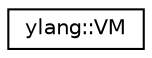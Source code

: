 digraph "Graphical Class Hierarchy"
{
 // LATEX_PDF_SIZE
  edge [fontname="Helvetica",fontsize="10",labelfontname="Helvetica",labelfontsize="10"];
  node [fontname="Helvetica",fontsize="10",shape=record];
  rankdir="LR";
  Node0 [label="ylang::VM",height=0.2,width=0.4,color="black", fillcolor="white", style="filled",URL="$d1/d49/structylang_1_1VM.html",tooltip=" "];
}
